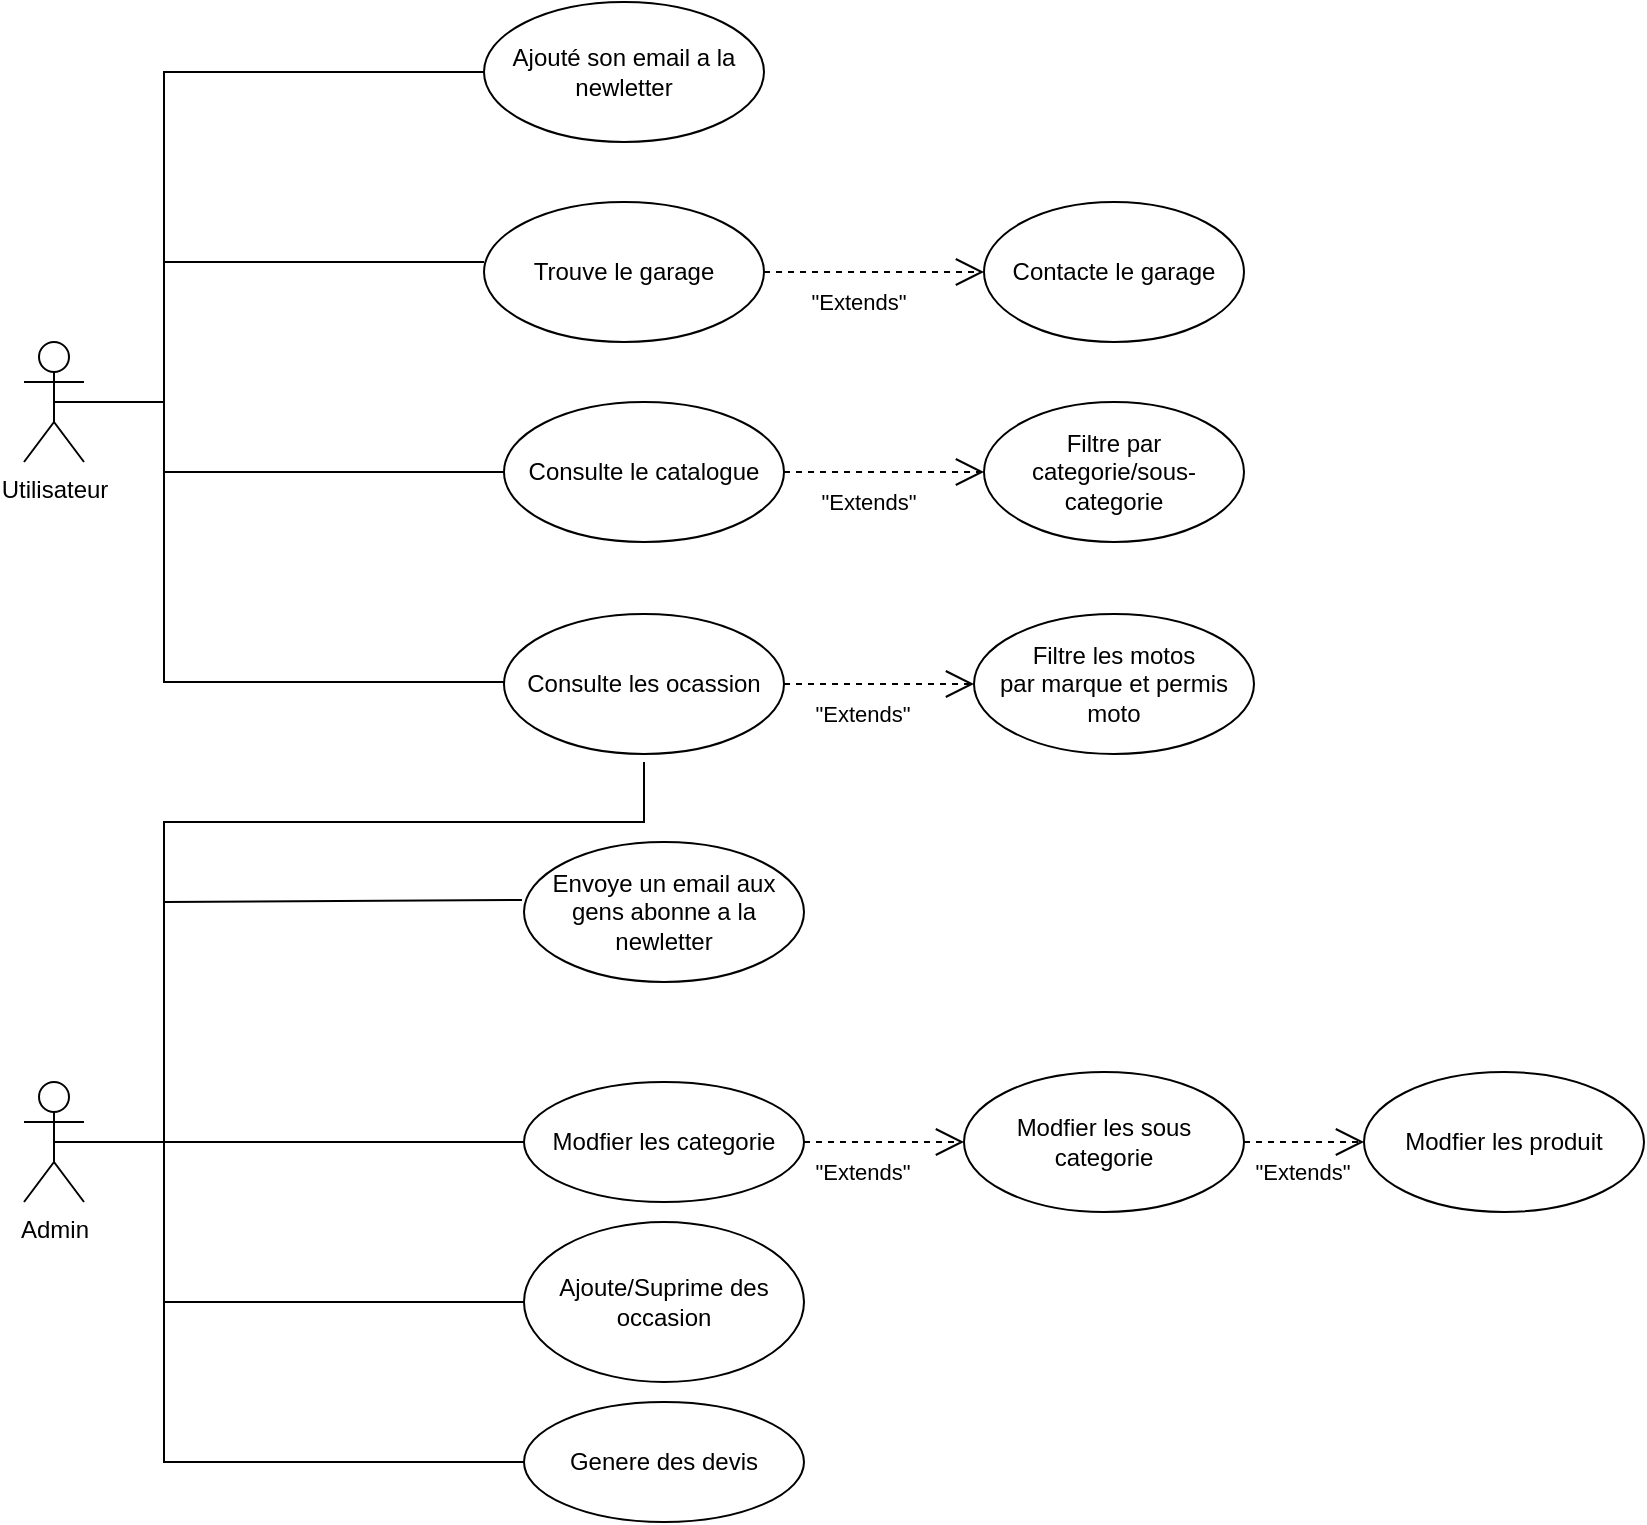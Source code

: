 <mxfile version="24.5.5" type="github">
  <diagram name="Page-1" id="Vl-lDc0opQZrcM1Lta2W">
    <mxGraphModel dx="2195" dy="1957" grid="1" gridSize="10" guides="1" tooltips="1" connect="1" arrows="1" fold="1" page="1" pageScale="1" pageWidth="827" pageHeight="1169" math="0" shadow="0">
      <root>
        <mxCell id="0" />
        <mxCell id="1" parent="0" />
        <mxCell id="yLj16Qclz6j7cI5NMbGW-4" style="edgeStyle=orthogonalEdgeStyle;rounded=0;orthogonalLoop=1;jettySize=auto;html=1;exitX=0.5;exitY=0.5;exitDx=0;exitDy=0;exitPerimeter=0;endArrow=none;endFill=0;" edge="1" parent="1" source="-Z-gAmvK2gQ08b9_LZs0-1">
          <mxGeometry relative="1" as="geometry">
            <mxPoint x="80" y="-690" as="targetPoint" />
          </mxGeometry>
        </mxCell>
        <mxCell id="-Z-gAmvK2gQ08b9_LZs0-1" value="Utilisateur&lt;div&gt;&lt;br&gt;&lt;/div&gt;" style="shape=umlActor;verticalLabelPosition=bottom;verticalAlign=top;html=1;" parent="1" vertex="1">
          <mxGeometry x="10" y="-720" width="30" height="60" as="geometry" />
        </mxCell>
        <mxCell id="yLj16Qclz6j7cI5NMbGW-5" style="edgeStyle=orthogonalEdgeStyle;rounded=0;orthogonalLoop=1;jettySize=auto;html=1;exitX=0.5;exitY=0.5;exitDx=0;exitDy=0;exitPerimeter=0;endArrow=none;endFill=0;" edge="1" parent="1" source="-Z-gAmvK2gQ08b9_LZs0-6">
          <mxGeometry relative="1" as="geometry">
            <mxPoint x="80" y="-320" as="targetPoint" />
          </mxGeometry>
        </mxCell>
        <mxCell id="-Z-gAmvK2gQ08b9_LZs0-6" value="Admin&lt;div&gt;&lt;br&gt;&lt;/div&gt;" style="shape=umlActor;verticalLabelPosition=bottom;verticalAlign=top;html=1;" parent="1" vertex="1">
          <mxGeometry x="10" y="-350" width="30" height="60" as="geometry" />
        </mxCell>
        <mxCell id="-Z-gAmvK2gQ08b9_LZs0-7" value="Ajouté son email a la newletter" style="ellipse;whiteSpace=wrap;html=1;" parent="1" vertex="1">
          <mxGeometry x="240" y="-890" width="140" height="70" as="geometry" />
        </mxCell>
        <mxCell id="-Z-gAmvK2gQ08b9_LZs0-10" value="" style="endArrow=none;endFill=0;html=1;rounded=0;entryX=0;entryY=0.5;entryDx=0;entryDy=0;" parent="1" target="-Z-gAmvK2gQ08b9_LZs0-7" edge="1">
          <mxGeometry width="160" relative="1" as="geometry">
            <mxPoint x="80" y="-710" as="sourcePoint" />
            <mxPoint x="240" y="-800" as="targetPoint" />
            <Array as="points">
              <mxPoint x="80" y="-855" />
            </Array>
          </mxGeometry>
        </mxCell>
        <mxCell id="-Z-gAmvK2gQ08b9_LZs0-11" value="Trouve le garage" style="ellipse;whiteSpace=wrap;html=1;" parent="1" vertex="1">
          <mxGeometry x="240" y="-790" width="140" height="70" as="geometry" />
        </mxCell>
        <mxCell id="-Z-gAmvK2gQ08b9_LZs0-12" value="" style="endArrow=none;endFill=0;endSize=12;html=1;rounded=0;" parent="1" edge="1">
          <mxGeometry width="160" relative="1" as="geometry">
            <mxPoint x="80" y="-760" as="sourcePoint" />
            <mxPoint x="240" y="-760" as="targetPoint" />
          </mxGeometry>
        </mxCell>
        <mxCell id="-Z-gAmvK2gQ08b9_LZs0-13" value="Consulte le catalogue" style="ellipse;whiteSpace=wrap;html=1;" parent="1" vertex="1">
          <mxGeometry x="250" y="-690" width="140" height="70" as="geometry" />
        </mxCell>
        <mxCell id="-Z-gAmvK2gQ08b9_LZs0-14" value="" style="endArrow=none;endFill=0;endSize=12;html=1;rounded=0;entryX=0;entryY=0.5;entryDx=0;entryDy=0;" parent="1" target="-Z-gAmvK2gQ08b9_LZs0-13" edge="1">
          <mxGeometry width="160" relative="1" as="geometry">
            <mxPoint x="80" y="-710" as="sourcePoint" />
            <mxPoint x="250" y="-660" as="targetPoint" />
            <Array as="points">
              <mxPoint x="80" y="-690" />
              <mxPoint x="80" y="-655" />
            </Array>
          </mxGeometry>
        </mxCell>
        <mxCell id="-Z-gAmvK2gQ08b9_LZs0-15" value="Consulte les ocassion" style="ellipse;whiteSpace=wrap;html=1;" parent="1" vertex="1">
          <mxGeometry x="250" y="-584" width="140" height="70" as="geometry" />
        </mxCell>
        <mxCell id="-Z-gAmvK2gQ08b9_LZs0-16" value="" style="endArrow=none;endFill=0;endSize=12;html=1;rounded=0;" parent="1" edge="1">
          <mxGeometry width="160" relative="1" as="geometry">
            <mxPoint x="80" y="-710" as="sourcePoint" />
            <mxPoint x="250" y="-550" as="targetPoint" />
            <Array as="points">
              <mxPoint x="80" y="-550" />
            </Array>
          </mxGeometry>
        </mxCell>
        <mxCell id="-Z-gAmvK2gQ08b9_LZs0-17" value="Filtre les motos&lt;div&gt;par marque et permis&lt;/div&gt;&lt;div&gt;moto&lt;/div&gt;" style="ellipse;whiteSpace=wrap;html=1;" parent="1" vertex="1">
          <mxGeometry x="485" y="-584" width="140" height="70" as="geometry" />
        </mxCell>
        <mxCell id="-Z-gAmvK2gQ08b9_LZs0-18" value="" style="endArrow=open;endFill=1;endSize=12;html=1;rounded=0;exitX=1;exitY=0.5;exitDx=0;exitDy=0;entryX=0;entryY=0.5;entryDx=0;entryDy=0;dashed=1;" parent="1" source="-Z-gAmvK2gQ08b9_LZs0-15" target="-Z-gAmvK2gQ08b9_LZs0-17" edge="1">
          <mxGeometry width="160" relative="1" as="geometry">
            <mxPoint x="105" y="-680" as="sourcePoint" />
            <mxPoint x="239" y="-475" as="targetPoint" />
          </mxGeometry>
        </mxCell>
        <mxCell id="-Z-gAmvK2gQ08b9_LZs0-19" value="&quot;Extends&quot;" style="edgeLabel;html=1;align=center;verticalAlign=middle;resizable=0;points=[];" parent="-Z-gAmvK2gQ08b9_LZs0-18" vertex="1" connectable="0">
          <mxGeometry x="0.125" y="-2" relative="1" as="geometry">
            <mxPoint x="-15" y="13" as="offset" />
          </mxGeometry>
        </mxCell>
        <mxCell id="-Z-gAmvK2gQ08b9_LZs0-20" value="" style="endArrow=open;endFill=1;endSize=12;html=1;rounded=0;exitX=1;exitY=0.5;exitDx=0;exitDy=0;dashed=1;entryX=0;entryY=0.5;entryDx=0;entryDy=0;" parent="1" source="-Z-gAmvK2gQ08b9_LZs0-13" edge="1" target="-Z-gAmvK2gQ08b9_LZs0-22">
          <mxGeometry width="160" relative="1" as="geometry">
            <mxPoint x="370" y="-570" as="sourcePoint" />
            <mxPoint x="460" y="-565" as="targetPoint" />
          </mxGeometry>
        </mxCell>
        <mxCell id="-Z-gAmvK2gQ08b9_LZs0-21" value="&quot;Extends&quot;" style="edgeLabel;html=1;align=center;verticalAlign=middle;resizable=0;points=[];" parent="-Z-gAmvK2gQ08b9_LZs0-20" vertex="1" connectable="0">
          <mxGeometry x="0.125" y="-2" relative="1" as="geometry">
            <mxPoint x="-15" y="13" as="offset" />
          </mxGeometry>
        </mxCell>
        <mxCell id="-Z-gAmvK2gQ08b9_LZs0-22" value="Filtre par categorie/sous-categorie" style="ellipse;whiteSpace=wrap;html=1;" parent="1" vertex="1">
          <mxGeometry x="490" y="-690" width="130" height="70" as="geometry" />
        </mxCell>
        <mxCell id="-Z-gAmvK2gQ08b9_LZs0-23" value="Contacte le garage" style="ellipse;whiteSpace=wrap;html=1;" parent="1" vertex="1">
          <mxGeometry x="490" y="-790" width="130" height="70" as="geometry" />
        </mxCell>
        <mxCell id="-Z-gAmvK2gQ08b9_LZs0-24" value="" style="endArrow=open;endFill=1;endSize=12;html=1;rounded=0;exitX=1;exitY=0.5;exitDx=0;exitDy=0;dashed=1;" parent="1" edge="1" source="-Z-gAmvK2gQ08b9_LZs0-11">
          <mxGeometry width="160" relative="1" as="geometry">
            <mxPoint x="370" y="-655.5" as="sourcePoint" />
            <mxPoint x="490" y="-755" as="targetPoint" />
          </mxGeometry>
        </mxCell>
        <mxCell id="-Z-gAmvK2gQ08b9_LZs0-25" value="&quot;Extends&quot;" style="edgeLabel;html=1;align=center;verticalAlign=middle;resizable=0;points=[];" parent="-Z-gAmvK2gQ08b9_LZs0-24" vertex="1" connectable="0">
          <mxGeometry x="0.125" y="-2" relative="1" as="geometry">
            <mxPoint x="-15" y="13" as="offset" />
          </mxGeometry>
        </mxCell>
        <mxCell id="-Z-gAmvK2gQ08b9_LZs0-26" value="Modfier les categorie" style="ellipse;whiteSpace=wrap;html=1;" parent="1" vertex="1">
          <mxGeometry x="260" y="-350" width="140" height="60" as="geometry" />
        </mxCell>
        <mxCell id="-Z-gAmvK2gQ08b9_LZs0-27" value="" style="endArrow=none;endFill=0;endSize=12;html=1;rounded=0;" parent="1" edge="1">
          <mxGeometry width="160" relative="1" as="geometry">
            <mxPoint x="80" y="-176" as="sourcePoint" />
            <mxPoint x="320" y="-510" as="targetPoint" />
            <Array as="points">
              <mxPoint x="80" y="-480" />
              <mxPoint x="320" y="-480" />
            </Array>
          </mxGeometry>
        </mxCell>
        <mxCell id="-Z-gAmvK2gQ08b9_LZs0-29" value="Modfier les sous categorie" style="ellipse;whiteSpace=wrap;html=1;" parent="1" vertex="1">
          <mxGeometry x="480" y="-355" width="140" height="70" as="geometry" />
        </mxCell>
        <mxCell id="-Z-gAmvK2gQ08b9_LZs0-30" value="Modfier les produit" style="ellipse;whiteSpace=wrap;html=1;" parent="1" vertex="1">
          <mxGeometry x="680" y="-355" width="140" height="70" as="geometry" />
        </mxCell>
        <mxCell id="-Z-gAmvK2gQ08b9_LZs0-31" value="" style="endArrow=none;endFill=0;endSize=12;html=1;rounded=0;entryX=0;entryY=0.5;entryDx=0;entryDy=0;" parent="1" target="-Z-gAmvK2gQ08b9_LZs0-26" edge="1">
          <mxGeometry width="160" relative="1" as="geometry">
            <mxPoint x="80" y="-320" as="sourcePoint" />
            <mxPoint x="253" y="-445" as="targetPoint" />
            <Array as="points">
              <mxPoint x="80" y="-390" />
              <mxPoint x="80" y="-320" />
            </Array>
          </mxGeometry>
        </mxCell>
        <mxCell id="-Z-gAmvK2gQ08b9_LZs0-33" value="" style="endArrow=open;endFill=1;endSize=12;html=1;rounded=0;dashed=1;exitX=1;exitY=0.5;exitDx=0;exitDy=0;entryX=0;entryY=0.5;entryDx=0;entryDy=0;" parent="1" target="-Z-gAmvK2gQ08b9_LZs0-29" edge="1" source="-Z-gAmvK2gQ08b9_LZs0-26">
          <mxGeometry width="160" relative="1" as="geometry">
            <mxPoint x="425" y="-320.5" as="sourcePoint" />
            <mxPoint x="470" y="-320" as="targetPoint" />
          </mxGeometry>
        </mxCell>
        <mxCell id="-Z-gAmvK2gQ08b9_LZs0-34" value="" style="endArrow=open;endFill=1;endSize=12;html=1;rounded=0;entryX=0;entryY=0.5;entryDx=0;entryDy=0;dashed=1;exitX=1;exitY=0.5;exitDx=0;exitDy=0;" parent="1" target="-Z-gAmvK2gQ08b9_LZs0-30" edge="1" source="-Z-gAmvK2gQ08b9_LZs0-29">
          <mxGeometry width="160" relative="1" as="geometry">
            <mxPoint x="530" y="-205" as="sourcePoint" />
            <mxPoint x="400" y="-195" as="targetPoint" />
            <Array as="points" />
          </mxGeometry>
        </mxCell>
        <mxCell id="-Z-gAmvK2gQ08b9_LZs0-35" value="&quot;Extends&quot;" style="edgeLabel;html=1;align=center;verticalAlign=middle;resizable=0;points=[];" parent="1" vertex="1" connectable="0">
          <mxGeometry x="480" y="-514" as="geometry">
            <mxPoint x="-51" y="209" as="offset" />
          </mxGeometry>
        </mxCell>
        <mxCell id="-Z-gAmvK2gQ08b9_LZs0-36" value="&quot;Extends&quot;" style="edgeLabel;html=1;align=center;verticalAlign=middle;resizable=0;points=[];" parent="1" vertex="1" connectable="0">
          <mxGeometry x="700" y="-514" as="geometry">
            <mxPoint x="-51" y="209" as="offset" />
          </mxGeometry>
        </mxCell>
        <mxCell id="-Z-gAmvK2gQ08b9_LZs0-37" value="Ajoute/Suprime des occasion" style="ellipse;whiteSpace=wrap;html=1;" parent="1" vertex="1">
          <mxGeometry x="260" y="-280" width="140" height="80" as="geometry" />
        </mxCell>
        <mxCell id="-Z-gAmvK2gQ08b9_LZs0-38" value="" style="endArrow=none;endFill=0;endSize=12;html=1;rounded=0;entryX=0;entryY=0.5;entryDx=0;entryDy=0;" parent="1" target="-Z-gAmvK2gQ08b9_LZs0-37" edge="1">
          <mxGeometry width="160" relative="1" as="geometry">
            <mxPoint x="80" y="-240" as="sourcePoint" />
            <mxPoint x="230" y="-230" as="targetPoint" />
          </mxGeometry>
        </mxCell>
        <mxCell id="-Z-gAmvK2gQ08b9_LZs0-39" value="Envoye un email aux gens abonne a la newletter" style="ellipse;whiteSpace=wrap;html=1;" parent="1" vertex="1">
          <mxGeometry x="260" y="-470" width="140" height="70" as="geometry" />
        </mxCell>
        <mxCell id="-Z-gAmvK2gQ08b9_LZs0-40" value="" style="endArrow=none;endFill=0;endSize=12;html=1;rounded=0;entryX=-0.007;entryY=0.414;entryDx=0;entryDy=0;entryPerimeter=0;" parent="1" target="-Z-gAmvK2gQ08b9_LZs0-39" edge="1">
          <mxGeometry width="160" relative="1" as="geometry">
            <mxPoint x="80" y="-440" as="sourcePoint" />
            <mxPoint x="205" y="-108" as="targetPoint" />
          </mxGeometry>
        </mxCell>
        <mxCell id="-Z-gAmvK2gQ08b9_LZs0-41" value="Genere des devis" style="ellipse;whiteSpace=wrap;html=1;" parent="1" vertex="1">
          <mxGeometry x="260" y="-190" width="140" height="60" as="geometry" />
        </mxCell>
        <mxCell id="-Z-gAmvK2gQ08b9_LZs0-42" value="" style="endArrow=none;endFill=0;endSize=12;html=1;rounded=0;entryX=0;entryY=0.5;entryDx=0;entryDy=0;" parent="1" target="-Z-gAmvK2gQ08b9_LZs0-41" edge="1">
          <mxGeometry width="160" relative="1" as="geometry">
            <mxPoint x="80" y="-180" as="sourcePoint" />
            <mxPoint x="180" y="70" as="targetPoint" />
            <Array as="points">
              <mxPoint x="80" y="-160" />
            </Array>
          </mxGeometry>
        </mxCell>
      </root>
    </mxGraphModel>
  </diagram>
</mxfile>
